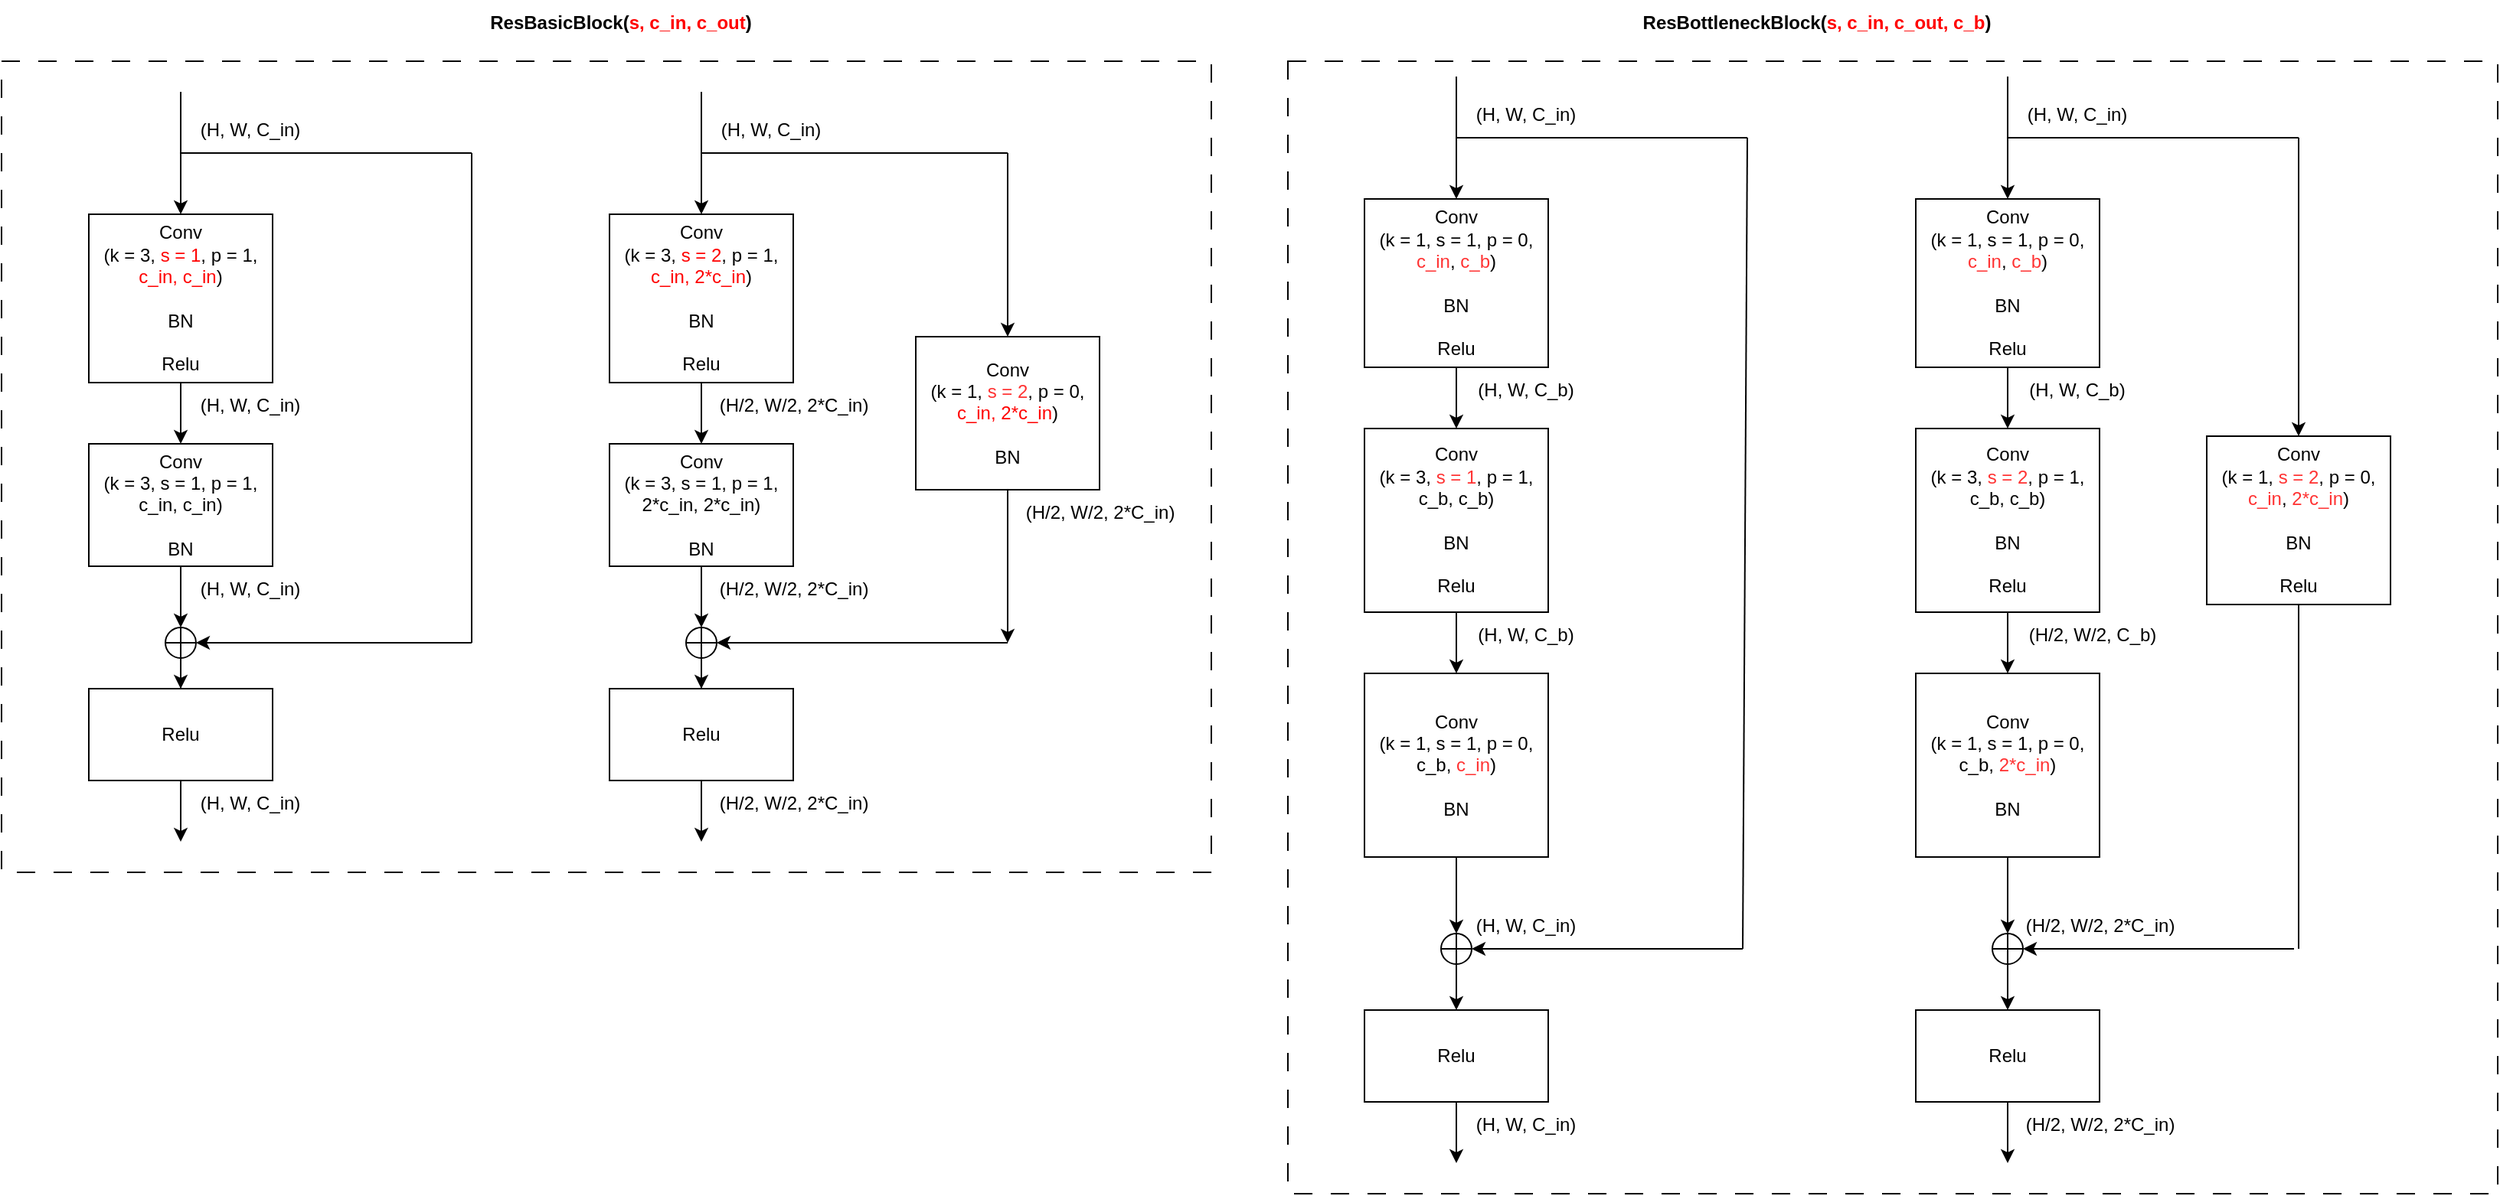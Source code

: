 <mxfile version="21.3.2" type="google">
  <diagram name="第 1 页" id="U5FjOyqFveNuQuQbqW4P">
    <mxGraphModel grid="1" page="1" gridSize="10" guides="1" tooltips="1" connect="1" arrows="1" fold="1" pageScale="1" pageWidth="827" pageHeight="1169" math="0" shadow="0">
      <root>
        <mxCell id="0" />
        <mxCell id="1" parent="0" />
        <mxCell id="HNObtv0fqtg-OGDTYvMx-71" value="" style="rounded=0;whiteSpace=wrap;html=1;fillColor=none;dashed=1;dashPattern=12 12;" vertex="1" parent="1">
          <mxGeometry x="10" y="70" width="790" height="530" as="geometry" />
        </mxCell>
        <mxCell id="Lip0RFg4Z80QYY3nlwnB-22" value="" style="edgeStyle=orthogonalEdgeStyle;rounded=0;orthogonalLoop=1;jettySize=auto;html=1;" edge="1" parent="1" source="Lip0RFg4Z80QYY3nlwnB-1" target="Lip0RFg4Z80QYY3nlwnB-3">
          <mxGeometry relative="1" as="geometry" />
        </mxCell>
        <mxCell id="Lip0RFg4Z80QYY3nlwnB-1" value="Conv&lt;br&gt;(k = 3, &lt;font color=&quot;#ff0000&quot;&gt;s = 1&lt;/font&gt;, p = 1, &lt;font color=&quot;#ff0000&quot;&gt;c_in, c_in&lt;/font&gt;)&lt;br&gt;&lt;br&gt;BN&lt;br&gt;&lt;br&gt;Relu" style="rounded=0;whiteSpace=wrap;html=1;" vertex="1" parent="1">
          <mxGeometry x="67" y="170" width="120" height="110" as="geometry" />
        </mxCell>
        <mxCell id="Lip0RFg4Z80QYY3nlwnB-7" value="" style="edgeStyle=orthogonalEdgeStyle;rounded=0;orthogonalLoop=1;jettySize=auto;html=1;entryX=0.5;entryY=0;entryDx=0;entryDy=0;" edge="1" parent="1" source="Lip0RFg4Z80QYY3nlwnB-3" target="Lip0RFg4Z80QYY3nlwnB-8">
          <mxGeometry relative="1" as="geometry" />
        </mxCell>
        <mxCell id="Lip0RFg4Z80QYY3nlwnB-3" value="Conv&lt;br&gt;(k = 3, s = 1, p = 1,&lt;br&gt;c_in, c_in)&lt;br&gt;&lt;br&gt;BN" style="rounded=0;whiteSpace=wrap;html=1;" vertex="1" parent="1">
          <mxGeometry x="67" y="320" width="120" height="80" as="geometry" />
        </mxCell>
        <mxCell id="Lip0RFg4Z80QYY3nlwnB-4" value="Relu" style="rounded=0;whiteSpace=wrap;html=1;" vertex="1" parent="1">
          <mxGeometry x="67" y="480" width="120" height="60" as="geometry" />
        </mxCell>
        <mxCell id="Lip0RFg4Z80QYY3nlwnB-6" value="" style="endArrow=classic;html=1;rounded=0;entryX=0.5;entryY=0;entryDx=0;entryDy=0;" edge="1" parent="1" target="Lip0RFg4Z80QYY3nlwnB-1">
          <mxGeometry width="50" height="50" relative="1" as="geometry">
            <mxPoint x="127" y="90" as="sourcePoint" />
            <mxPoint x="307" y="210" as="targetPoint" />
          </mxGeometry>
        </mxCell>
        <mxCell id="Lip0RFg4Z80QYY3nlwnB-9" value="" style="edgeStyle=orthogonalEdgeStyle;rounded=0;orthogonalLoop=1;jettySize=auto;html=1;" edge="1" parent="1" source="Lip0RFg4Z80QYY3nlwnB-8" target="Lip0RFg4Z80QYY3nlwnB-4">
          <mxGeometry relative="1" as="geometry" />
        </mxCell>
        <mxCell id="Lip0RFg4Z80QYY3nlwnB-8" value="" style="shape=orEllipse;perimeter=ellipsePerimeter;whiteSpace=wrap;html=1;backgroundOutline=1;" vertex="1" parent="1">
          <mxGeometry x="117" y="440" width="20" height="20" as="geometry" />
        </mxCell>
        <mxCell id="Lip0RFg4Z80QYY3nlwnB-11" value="" style="endArrow=none;html=1;rounded=0;" edge="1" parent="1">
          <mxGeometry width="50" height="50" relative="1" as="geometry">
            <mxPoint x="127" y="130" as="sourcePoint" />
            <mxPoint x="317" y="130" as="targetPoint" />
          </mxGeometry>
        </mxCell>
        <mxCell id="Lip0RFg4Z80QYY3nlwnB-14" value="" style="endArrow=none;html=1;rounded=0;" edge="1" parent="1">
          <mxGeometry width="50" height="50" relative="1" as="geometry">
            <mxPoint x="317" y="130" as="sourcePoint" />
            <mxPoint x="317" y="450" as="targetPoint" />
          </mxGeometry>
        </mxCell>
        <mxCell id="Lip0RFg4Z80QYY3nlwnB-15" value="" style="endArrow=classic;html=1;rounded=0;entryX=1;entryY=0.5;entryDx=0;entryDy=0;" edge="1" parent="1" target="Lip0RFg4Z80QYY3nlwnB-8">
          <mxGeometry width="50" height="50" relative="1" as="geometry">
            <mxPoint x="317" y="450" as="sourcePoint" />
            <mxPoint x="307" y="290" as="targetPoint" />
          </mxGeometry>
        </mxCell>
        <mxCell id="Lip0RFg4Z80QYY3nlwnB-16" value="" style="endArrow=classic;html=1;rounded=0;exitX=0.5;exitY=1;exitDx=0;exitDy=0;" edge="1" parent="1" source="Lip0RFg4Z80QYY3nlwnB-4">
          <mxGeometry width="50" height="50" relative="1" as="geometry">
            <mxPoint x="257" y="570" as="sourcePoint" />
            <mxPoint x="127" y="580" as="targetPoint" />
          </mxGeometry>
        </mxCell>
        <mxCell id="Lip0RFg4Z80QYY3nlwnB-18" value="(H, W, C_in)" style="text;html=1;align=center;verticalAlign=middle;resizable=0;points=[];autosize=1;strokeColor=none;fillColor=none;" vertex="1" parent="1">
          <mxGeometry x="127" y="100" width="90" height="30" as="geometry" />
        </mxCell>
        <mxCell id="Lip0RFg4Z80QYY3nlwnB-19" value="(H, W, C_in)" style="text;html=1;align=center;verticalAlign=middle;resizable=0;points=[];autosize=1;strokeColor=none;fillColor=none;" vertex="1" parent="1">
          <mxGeometry x="127" y="400" width="90" height="30" as="geometry" />
        </mxCell>
        <mxCell id="Lip0RFg4Z80QYY3nlwnB-20" value="(H, W, C_in)" style="text;html=1;align=center;verticalAlign=middle;resizable=0;points=[];autosize=1;strokeColor=none;fillColor=none;" vertex="1" parent="1">
          <mxGeometry x="127" y="540" width="90" height="30" as="geometry" />
        </mxCell>
        <mxCell id="Lip0RFg4Z80QYY3nlwnB-23" value="(H, W, C_in)" style="text;html=1;align=center;verticalAlign=middle;resizable=0;points=[];autosize=1;strokeColor=none;fillColor=none;" vertex="1" parent="1">
          <mxGeometry x="127" y="280" width="90" height="30" as="geometry" />
        </mxCell>
        <mxCell id="Lip0RFg4Z80QYY3nlwnB-24" value="" style="edgeStyle=orthogonalEdgeStyle;rounded=0;orthogonalLoop=1;jettySize=auto;html=1;" edge="1" parent="1" source="Lip0RFg4Z80QYY3nlwnB-25" target="Lip0RFg4Z80QYY3nlwnB-27">
          <mxGeometry relative="1" as="geometry" />
        </mxCell>
        <mxCell id="Lip0RFg4Z80QYY3nlwnB-25" value="Conv&lt;br&gt;(k = 3, &lt;font color=&quot;#ff0000&quot;&gt;s = 2&lt;/font&gt;, p = 1, &lt;font color=&quot;#ff0000&quot;&gt;c_in, 2*c_in&lt;/font&gt;)&lt;br&gt;&lt;br&gt;BN&lt;br&gt;&lt;br&gt;Relu" style="rounded=0;whiteSpace=wrap;html=1;" vertex="1" parent="1">
          <mxGeometry x="407" y="170" width="120" height="110" as="geometry" />
        </mxCell>
        <mxCell id="Lip0RFg4Z80QYY3nlwnB-26" value="" style="edgeStyle=orthogonalEdgeStyle;rounded=0;orthogonalLoop=1;jettySize=auto;html=1;entryX=0.5;entryY=0;entryDx=0;entryDy=0;" edge="1" parent="1" source="Lip0RFg4Z80QYY3nlwnB-27" target="Lip0RFg4Z80QYY3nlwnB-31">
          <mxGeometry relative="1" as="geometry" />
        </mxCell>
        <mxCell id="Lip0RFg4Z80QYY3nlwnB-27" value="Conv&lt;br&gt;(k = 3, s = 1, p = 1,&lt;br&gt;2*c_in, 2*c_in)&lt;br&gt;&lt;br&gt;BN" style="rounded=0;whiteSpace=wrap;html=1;" vertex="1" parent="1">
          <mxGeometry x="407" y="320" width="120" height="80" as="geometry" />
        </mxCell>
        <mxCell id="Lip0RFg4Z80QYY3nlwnB-28" value="Relu" style="rounded=0;whiteSpace=wrap;html=1;" vertex="1" parent="1">
          <mxGeometry x="407" y="480" width="120" height="60" as="geometry" />
        </mxCell>
        <mxCell id="Lip0RFg4Z80QYY3nlwnB-29" value="" style="endArrow=classic;html=1;rounded=0;entryX=0.5;entryY=0;entryDx=0;entryDy=0;" edge="1" parent="1" target="Lip0RFg4Z80QYY3nlwnB-25">
          <mxGeometry width="50" height="50" relative="1" as="geometry">
            <mxPoint x="467" y="90" as="sourcePoint" />
            <mxPoint x="647" y="210" as="targetPoint" />
          </mxGeometry>
        </mxCell>
        <mxCell id="Lip0RFg4Z80QYY3nlwnB-30" value="" style="edgeStyle=orthogonalEdgeStyle;rounded=0;orthogonalLoop=1;jettySize=auto;html=1;" edge="1" parent="1" source="Lip0RFg4Z80QYY3nlwnB-31" target="Lip0RFg4Z80QYY3nlwnB-28">
          <mxGeometry relative="1" as="geometry" />
        </mxCell>
        <mxCell id="Lip0RFg4Z80QYY3nlwnB-31" value="" style="shape=orEllipse;perimeter=ellipsePerimeter;whiteSpace=wrap;html=1;backgroundOutline=1;" vertex="1" parent="1">
          <mxGeometry x="457" y="440" width="20" height="20" as="geometry" />
        </mxCell>
        <mxCell id="Lip0RFg4Z80QYY3nlwnB-32" value="" style="endArrow=none;html=1;rounded=0;" edge="1" parent="1">
          <mxGeometry width="50" height="50" relative="1" as="geometry">
            <mxPoint x="467" y="130" as="sourcePoint" />
            <mxPoint x="667" y="130" as="targetPoint" />
          </mxGeometry>
        </mxCell>
        <mxCell id="Lip0RFg4Z80QYY3nlwnB-34" value="" style="endArrow=classic;html=1;rounded=0;entryX=1;entryY=0.5;entryDx=0;entryDy=0;" edge="1" parent="1" target="Lip0RFg4Z80QYY3nlwnB-31">
          <mxGeometry width="50" height="50" relative="1" as="geometry">
            <mxPoint x="667" y="450" as="sourcePoint" />
            <mxPoint x="647" y="290" as="targetPoint" />
          </mxGeometry>
        </mxCell>
        <mxCell id="Lip0RFg4Z80QYY3nlwnB-35" value="" style="endArrow=classic;html=1;rounded=0;exitX=0.5;exitY=1;exitDx=0;exitDy=0;" edge="1" parent="1" source="Lip0RFg4Z80QYY3nlwnB-28">
          <mxGeometry width="50" height="50" relative="1" as="geometry">
            <mxPoint x="597" y="570" as="sourcePoint" />
            <mxPoint x="467" y="580" as="targetPoint" />
          </mxGeometry>
        </mxCell>
        <mxCell id="Lip0RFg4Z80QYY3nlwnB-36" value="(H, W, C_in)" style="text;html=1;align=center;verticalAlign=middle;resizable=0;points=[];autosize=1;strokeColor=none;fillColor=none;" vertex="1" parent="1">
          <mxGeometry x="467" y="100" width="90" height="30" as="geometry" />
        </mxCell>
        <mxCell id="Lip0RFg4Z80QYY3nlwnB-37" value="(H/2, W/2, 2*C_in)" style="text;html=1;align=center;verticalAlign=middle;resizable=0;points=[];autosize=1;strokeColor=none;fillColor=none;" vertex="1" parent="1">
          <mxGeometry x="467" y="400" width="120" height="30" as="geometry" />
        </mxCell>
        <mxCell id="Lip0RFg4Z80QYY3nlwnB-39" value="(H/2, W/2, 2*C_in)" style="text;html=1;align=center;verticalAlign=middle;resizable=0;points=[];autosize=1;strokeColor=none;fillColor=none;" vertex="1" parent="1">
          <mxGeometry x="467" y="280" width="120" height="30" as="geometry" />
        </mxCell>
        <mxCell id="Lip0RFg4Z80QYY3nlwnB-40" value="Conv&lt;br&gt;(k = 1, &lt;font color=&quot;#ff3333&quot;&gt;s = 2&lt;/font&gt;, p = 0, &lt;font color=&quot;#ff0000&quot;&gt;c_in, 2*c_in&lt;/font&gt;)&lt;br&gt;&lt;br&gt;BN" style="rounded=0;whiteSpace=wrap;html=1;" vertex="1" parent="1">
          <mxGeometry x="607" y="250" width="120" height="100" as="geometry" />
        </mxCell>
        <mxCell id="Lip0RFg4Z80QYY3nlwnB-42" value="" style="endArrow=classic;html=1;rounded=0;entryX=0.5;entryY=0;entryDx=0;entryDy=0;" edge="1" parent="1" target="Lip0RFg4Z80QYY3nlwnB-40">
          <mxGeometry width="50" height="50" relative="1" as="geometry">
            <mxPoint x="667" y="130" as="sourcePoint" />
            <mxPoint x="757" y="270" as="targetPoint" />
          </mxGeometry>
        </mxCell>
        <mxCell id="Lip0RFg4Z80QYY3nlwnB-43" value="" style="endArrow=classic;html=1;rounded=0;exitX=0.5;exitY=1;exitDx=0;exitDy=0;" edge="1" parent="1" source="Lip0RFg4Z80QYY3nlwnB-40">
          <mxGeometry width="50" height="50" relative="1" as="geometry">
            <mxPoint x="707" y="320" as="sourcePoint" />
            <mxPoint x="667" y="450" as="targetPoint" />
          </mxGeometry>
        </mxCell>
        <mxCell id="Lip0RFg4Z80QYY3nlwnB-44" value="(H/2, W/2, 2*C_in)" style="text;html=1;align=center;verticalAlign=middle;resizable=0;points=[];autosize=1;strokeColor=none;fillColor=none;" vertex="1" parent="1">
          <mxGeometry x="667" y="350" width="120" height="30" as="geometry" />
        </mxCell>
        <mxCell id="Lip0RFg4Z80QYY3nlwnB-45" value="(H/2, W/2, 2*C_in)" style="text;html=1;align=center;verticalAlign=middle;resizable=0;points=[];autosize=1;strokeColor=none;fillColor=none;" vertex="1" parent="1">
          <mxGeometry x="467" y="540" width="120" height="30" as="geometry" />
        </mxCell>
        <mxCell id="HNObtv0fqtg-OGDTYvMx-72" value="&lt;b&gt;ResBasicBlock(&lt;font color=&quot;#ff0000&quot;&gt;s, c_in, c_out&lt;/font&gt;)&lt;/b&gt;" style="text;html=1;align=center;verticalAlign=middle;resizable=0;points=[];autosize=1;strokeColor=none;fillColor=none;" vertex="1" parent="1">
          <mxGeometry x="319" y="30" width="190" height="30" as="geometry" />
        </mxCell>
        <mxCell id="HNObtv0fqtg-OGDTYvMx-74" value="" style="edgeStyle=orthogonalEdgeStyle;rounded=0;orthogonalLoop=1;jettySize=auto;html=1;" edge="1" parent="1" source="HNObtv0fqtg-OGDTYvMx-75" target="HNObtv0fqtg-OGDTYvMx-77">
          <mxGeometry relative="1" as="geometry" />
        </mxCell>
        <mxCell id="HNObtv0fqtg-OGDTYvMx-75" value="Conv&lt;br&gt;(k = 1, s = 1, p = 0, &lt;font color=&quot;#ff3333&quot;&gt;c_in&lt;/font&gt;, &lt;font color=&quot;#ff3333&quot;&gt;c_b&lt;/font&gt;)&lt;br&gt;&lt;br&gt;BN&lt;br&gt;&lt;br&gt;Relu" style="rounded=0;whiteSpace=wrap;html=1;" vertex="1" parent="1">
          <mxGeometry x="900" y="160" width="120" height="110" as="geometry" />
        </mxCell>
        <mxCell id="HNObtv0fqtg-OGDTYvMx-76" value="" style="edgeStyle=orthogonalEdgeStyle;rounded=0;orthogonalLoop=1;jettySize=auto;html=1;entryX=0.5;entryY=0;entryDx=0;entryDy=0;" edge="1" parent="1" source="HNObtv0fqtg-OGDTYvMx-77" target="HNObtv0fqtg-OGDTYvMx-110">
          <mxGeometry relative="1" as="geometry" />
        </mxCell>
        <mxCell id="HNObtv0fqtg-OGDTYvMx-77" value="Conv&lt;br&gt;(k = 3, &lt;font color=&quot;#ff3333&quot;&gt;s = 1&lt;/font&gt;, p = 1,&lt;br&gt;c_b, c_b)&lt;br&gt;&lt;br&gt;BN&lt;br&gt;&lt;br&gt;Relu" style="rounded=0;whiteSpace=wrap;html=1;" vertex="1" parent="1">
          <mxGeometry x="900" y="310" width="120" height="120" as="geometry" />
        </mxCell>
        <mxCell id="HNObtv0fqtg-OGDTYvMx-78" value="Relu" style="rounded=0;whiteSpace=wrap;html=1;" vertex="1" parent="1">
          <mxGeometry x="900" y="690" width="120" height="60" as="geometry" />
        </mxCell>
        <mxCell id="HNObtv0fqtg-OGDTYvMx-79" value="" style="endArrow=classic;html=1;rounded=0;entryX=0.5;entryY=0;entryDx=0;entryDy=0;" edge="1" parent="1" target="HNObtv0fqtg-OGDTYvMx-75">
          <mxGeometry width="50" height="50" relative="1" as="geometry">
            <mxPoint x="960" y="80" as="sourcePoint" />
            <mxPoint x="1140" y="200" as="targetPoint" />
          </mxGeometry>
        </mxCell>
        <mxCell id="HNObtv0fqtg-OGDTYvMx-80" value="" style="edgeStyle=orthogonalEdgeStyle;rounded=0;orthogonalLoop=1;jettySize=auto;html=1;" edge="1" parent="1" source="HNObtv0fqtg-OGDTYvMx-81" target="HNObtv0fqtg-OGDTYvMx-78">
          <mxGeometry relative="1" as="geometry" />
        </mxCell>
        <mxCell id="HNObtv0fqtg-OGDTYvMx-81" value="" style="shape=orEllipse;perimeter=ellipsePerimeter;whiteSpace=wrap;html=1;backgroundOutline=1;" vertex="1" parent="1">
          <mxGeometry x="950" y="640" width="20" height="20" as="geometry" />
        </mxCell>
        <mxCell id="HNObtv0fqtg-OGDTYvMx-82" value="" style="endArrow=none;html=1;rounded=0;" edge="1" parent="1">
          <mxGeometry width="50" height="50" relative="1" as="geometry">
            <mxPoint x="960" y="120" as="sourcePoint" />
            <mxPoint x="1150" y="120" as="targetPoint" />
          </mxGeometry>
        </mxCell>
        <mxCell id="HNObtv0fqtg-OGDTYvMx-83" value="" style="endArrow=none;html=1;rounded=0;" edge="1" parent="1">
          <mxGeometry width="50" height="50" relative="1" as="geometry">
            <mxPoint x="1150" y="120" as="sourcePoint" />
            <mxPoint x="1147" y="650" as="targetPoint" />
          </mxGeometry>
        </mxCell>
        <mxCell id="HNObtv0fqtg-OGDTYvMx-84" value="" style="endArrow=classic;html=1;rounded=0;entryX=1;entryY=0.5;entryDx=0;entryDy=0;" edge="1" parent="1" target="HNObtv0fqtg-OGDTYvMx-81">
          <mxGeometry width="50" height="50" relative="1" as="geometry">
            <mxPoint x="1147" y="650" as="sourcePoint" />
            <mxPoint x="1140" y="365" as="targetPoint" />
          </mxGeometry>
        </mxCell>
        <mxCell id="HNObtv0fqtg-OGDTYvMx-85" value="" style="endArrow=classic;html=1;rounded=0;exitX=0.5;exitY=1;exitDx=0;exitDy=0;" edge="1" parent="1" source="HNObtv0fqtg-OGDTYvMx-78">
          <mxGeometry width="50" height="50" relative="1" as="geometry">
            <mxPoint x="1090" y="780" as="sourcePoint" />
            <mxPoint x="960" y="790" as="targetPoint" />
          </mxGeometry>
        </mxCell>
        <mxCell id="HNObtv0fqtg-OGDTYvMx-86" value="(H, W, C_in)" style="text;html=1;align=center;verticalAlign=middle;resizable=0;points=[];autosize=1;strokeColor=none;fillColor=none;" vertex="1" parent="1">
          <mxGeometry x="960" y="90" width="90" height="30" as="geometry" />
        </mxCell>
        <mxCell id="HNObtv0fqtg-OGDTYvMx-87" value="(H, W, C_in)" style="text;html=1;align=center;verticalAlign=middle;resizable=0;points=[];autosize=1;strokeColor=none;fillColor=none;" vertex="1" parent="1">
          <mxGeometry x="960" y="620" width="90" height="30" as="geometry" />
        </mxCell>
        <mxCell id="HNObtv0fqtg-OGDTYvMx-88" value="(H, W, C_in)" style="text;html=1;align=center;verticalAlign=middle;resizable=0;points=[];autosize=1;strokeColor=none;fillColor=none;" vertex="1" parent="1">
          <mxGeometry x="960" y="750" width="90" height="30" as="geometry" />
        </mxCell>
        <mxCell id="HNObtv0fqtg-OGDTYvMx-89" value="(H, W, C_b)" style="text;html=1;align=center;verticalAlign=middle;resizable=0;points=[];autosize=1;strokeColor=none;fillColor=none;" vertex="1" parent="1">
          <mxGeometry x="960" y="270" width="90" height="30" as="geometry" />
        </mxCell>
        <mxCell id="HNObtv0fqtg-OGDTYvMx-109" value="&lt;b&gt;ResBottleneckBlock(&lt;font color=&quot;#ff0000&quot;&gt;s, c_in, c_out, c_b&lt;/font&gt;)&lt;/b&gt;" style="text;html=1;align=center;verticalAlign=middle;resizable=0;points=[];autosize=1;strokeColor=none;fillColor=none;" vertex="1" parent="1">
          <mxGeometry x="1070" y="30" width="250" height="30" as="geometry" />
        </mxCell>
        <mxCell id="HNObtv0fqtg-OGDTYvMx-111" value="" style="edgeStyle=orthogonalEdgeStyle;rounded=0;orthogonalLoop=1;jettySize=auto;html=1;entryX=0.5;entryY=0;entryDx=0;entryDy=0;" edge="1" parent="1" source="HNObtv0fqtg-OGDTYvMx-110" target="HNObtv0fqtg-OGDTYvMx-81">
          <mxGeometry relative="1" as="geometry" />
        </mxCell>
        <mxCell id="HNObtv0fqtg-OGDTYvMx-110" value="Conv&lt;br&gt;(k = 1, s = 1, p = 0,&lt;br&gt;c_b, &lt;font color=&quot;#ff3333&quot;&gt;c_in&lt;/font&gt;)&lt;br&gt;&lt;br&gt;BN" style="rounded=0;whiteSpace=wrap;html=1;" vertex="1" parent="1">
          <mxGeometry x="900" y="470" width="120" height="120" as="geometry" />
        </mxCell>
        <mxCell id="HNObtv0fqtg-OGDTYvMx-112" value="(H, W, C_b)" style="text;html=1;align=center;verticalAlign=middle;resizable=0;points=[];autosize=1;strokeColor=none;fillColor=none;" vertex="1" parent="1">
          <mxGeometry x="960" y="430" width="90" height="30" as="geometry" />
        </mxCell>
        <mxCell id="HNObtv0fqtg-OGDTYvMx-113" value="" style="edgeStyle=orthogonalEdgeStyle;rounded=0;orthogonalLoop=1;jettySize=auto;html=1;" edge="1" parent="1" source="HNObtv0fqtg-OGDTYvMx-114" target="HNObtv0fqtg-OGDTYvMx-116">
          <mxGeometry relative="1" as="geometry" />
        </mxCell>
        <mxCell id="HNObtv0fqtg-OGDTYvMx-114" value="Conv&lt;br&gt;(k = 1, s = 1, p = 0, &lt;font color=&quot;#ff3333&quot;&gt;c_in&lt;/font&gt;, &lt;font color=&quot;#ff3333&quot;&gt;c_b&lt;/font&gt;)&lt;br&gt;&lt;br&gt;BN&lt;br&gt;&lt;br&gt;Relu" style="rounded=0;whiteSpace=wrap;html=1;" vertex="1" parent="1">
          <mxGeometry x="1260" y="160" width="120" height="110" as="geometry" />
        </mxCell>
        <mxCell id="HNObtv0fqtg-OGDTYvMx-115" value="" style="edgeStyle=orthogonalEdgeStyle;rounded=0;orthogonalLoop=1;jettySize=auto;html=1;entryX=0.5;entryY=0;entryDx=0;entryDy=0;" edge="1" parent="1" source="HNObtv0fqtg-OGDTYvMx-116" target="HNObtv0fqtg-OGDTYvMx-130">
          <mxGeometry relative="1" as="geometry" />
        </mxCell>
        <mxCell id="HNObtv0fqtg-OGDTYvMx-116" value="Conv&lt;br&gt;(k = 3, &lt;font color=&quot;#ff3333&quot;&gt;s = 2&lt;/font&gt;, p = 1,&lt;br&gt;c_b, c_b)&lt;br&gt;&lt;br&gt;BN&lt;br&gt;&lt;br&gt;Relu" style="rounded=0;whiteSpace=wrap;html=1;" vertex="1" parent="1">
          <mxGeometry x="1260" y="310" width="120" height="120" as="geometry" />
        </mxCell>
        <mxCell id="HNObtv0fqtg-OGDTYvMx-117" value="Relu" style="rounded=0;whiteSpace=wrap;html=1;" vertex="1" parent="1">
          <mxGeometry x="1260" y="690" width="120" height="60" as="geometry" />
        </mxCell>
        <mxCell id="HNObtv0fqtg-OGDTYvMx-118" value="" style="endArrow=classic;html=1;rounded=0;entryX=0.5;entryY=0;entryDx=0;entryDy=0;" edge="1" parent="1" target="HNObtv0fqtg-OGDTYvMx-114">
          <mxGeometry width="50" height="50" relative="1" as="geometry">
            <mxPoint x="1320" y="80" as="sourcePoint" />
            <mxPoint x="1500" y="200" as="targetPoint" />
          </mxGeometry>
        </mxCell>
        <mxCell id="HNObtv0fqtg-OGDTYvMx-119" value="" style="edgeStyle=orthogonalEdgeStyle;rounded=0;orthogonalLoop=1;jettySize=auto;html=1;" edge="1" parent="1" source="HNObtv0fqtg-OGDTYvMx-120" target="HNObtv0fqtg-OGDTYvMx-117">
          <mxGeometry relative="1" as="geometry" />
        </mxCell>
        <mxCell id="HNObtv0fqtg-OGDTYvMx-120" value="" style="shape=orEllipse;perimeter=ellipsePerimeter;whiteSpace=wrap;html=1;backgroundOutline=1;" vertex="1" parent="1">
          <mxGeometry x="1310" y="640" width="20" height="20" as="geometry" />
        </mxCell>
        <mxCell id="HNObtv0fqtg-OGDTYvMx-121" value="" style="endArrow=none;html=1;rounded=0;" edge="1" parent="1">
          <mxGeometry width="50" height="50" relative="1" as="geometry">
            <mxPoint x="1320" y="120" as="sourcePoint" />
            <mxPoint x="1510" y="120" as="targetPoint" />
          </mxGeometry>
        </mxCell>
        <mxCell id="HNObtv0fqtg-OGDTYvMx-123" value="" style="endArrow=classic;html=1;rounded=0;entryX=1;entryY=0.5;entryDx=0;entryDy=0;" edge="1" parent="1" target="HNObtv0fqtg-OGDTYvMx-120">
          <mxGeometry width="50" height="50" relative="1" as="geometry">
            <mxPoint x="1507" y="650" as="sourcePoint" />
            <mxPoint x="1500" y="365" as="targetPoint" />
          </mxGeometry>
        </mxCell>
        <mxCell id="HNObtv0fqtg-OGDTYvMx-124" value="" style="endArrow=classic;html=1;rounded=0;exitX=0.5;exitY=1;exitDx=0;exitDy=0;" edge="1" parent="1" source="HNObtv0fqtg-OGDTYvMx-117">
          <mxGeometry width="50" height="50" relative="1" as="geometry">
            <mxPoint x="1450" y="780" as="sourcePoint" />
            <mxPoint x="1320" y="790" as="targetPoint" />
          </mxGeometry>
        </mxCell>
        <mxCell id="HNObtv0fqtg-OGDTYvMx-125" value="(H, W, C_in)" style="text;html=1;align=center;verticalAlign=middle;resizable=0;points=[];autosize=1;strokeColor=none;fillColor=none;" vertex="1" parent="1">
          <mxGeometry x="1320" y="90" width="90" height="30" as="geometry" />
        </mxCell>
        <mxCell id="HNObtv0fqtg-OGDTYvMx-126" value="(H/2, W/2, 2*C_in)" style="text;html=1;align=center;verticalAlign=middle;resizable=0;points=[];autosize=1;strokeColor=none;fillColor=none;" vertex="1" parent="1">
          <mxGeometry x="1320" y="620" width="120" height="30" as="geometry" />
        </mxCell>
        <mxCell id="HNObtv0fqtg-OGDTYvMx-127" value="(H/2, W/2, 2*C_in)" style="text;html=1;align=center;verticalAlign=middle;resizable=0;points=[];autosize=1;strokeColor=none;fillColor=none;" vertex="1" parent="1">
          <mxGeometry x="1320" y="750" width="120" height="30" as="geometry" />
        </mxCell>
        <mxCell id="HNObtv0fqtg-OGDTYvMx-128" value="(H, W, C_b)" style="text;html=1;align=center;verticalAlign=middle;resizable=0;points=[];autosize=1;strokeColor=none;fillColor=none;" vertex="1" parent="1">
          <mxGeometry x="1320" y="270" width="90" height="30" as="geometry" />
        </mxCell>
        <mxCell id="HNObtv0fqtg-OGDTYvMx-129" value="" style="edgeStyle=orthogonalEdgeStyle;rounded=0;orthogonalLoop=1;jettySize=auto;html=1;entryX=0.5;entryY=0;entryDx=0;entryDy=0;" edge="1" parent="1" source="HNObtv0fqtg-OGDTYvMx-130" target="HNObtv0fqtg-OGDTYvMx-120">
          <mxGeometry relative="1" as="geometry" />
        </mxCell>
        <mxCell id="HNObtv0fqtg-OGDTYvMx-130" value="Conv&lt;br&gt;(k = 1, s = 1, p = 0,&lt;br&gt;c_b, &lt;font color=&quot;#ff3333&quot;&gt;2*c_in&lt;/font&gt;)&lt;br&gt;&lt;br&gt;BN" style="rounded=0;whiteSpace=wrap;html=1;" vertex="1" parent="1">
          <mxGeometry x="1260" y="470" width="120" height="120" as="geometry" />
        </mxCell>
        <mxCell id="HNObtv0fqtg-OGDTYvMx-131" value="(H/2, W/2, C_b)" style="text;html=1;align=center;verticalAlign=middle;resizable=0;points=[];autosize=1;strokeColor=none;fillColor=none;" vertex="1" parent="1">
          <mxGeometry x="1320" y="430" width="110" height="30" as="geometry" />
        </mxCell>
        <mxCell id="HNObtv0fqtg-OGDTYvMx-132" value="Conv&lt;br&gt;(k = 1, &lt;font color=&quot;#ff3333&quot;&gt;s = 2&lt;/font&gt;, p = 0, &lt;font color=&quot;#ff3333&quot;&gt;c_in&lt;/font&gt;, &lt;font color=&quot;#ff3333&quot;&gt;2*c_in&lt;/font&gt;)&lt;br&gt;&lt;br&gt;BN&lt;br&gt;&lt;br&gt;Relu" style="rounded=0;whiteSpace=wrap;html=1;" vertex="1" parent="1">
          <mxGeometry x="1450" y="315" width="120" height="110" as="geometry" />
        </mxCell>
        <mxCell id="HNObtv0fqtg-OGDTYvMx-133" value="" style="endArrow=classic;html=1;rounded=0;entryX=0.5;entryY=0;entryDx=0;entryDy=0;" edge="1" parent="1" target="HNObtv0fqtg-OGDTYvMx-132">
          <mxGeometry width="50" height="50" relative="1" as="geometry">
            <mxPoint x="1510" y="120" as="sourcePoint" />
            <mxPoint x="1420" y="240" as="targetPoint" />
          </mxGeometry>
        </mxCell>
        <mxCell id="HNObtv0fqtg-OGDTYvMx-135" value="" style="endArrow=none;html=1;rounded=0;entryX=0.5;entryY=1;entryDx=0;entryDy=0;" edge="1" parent="1" target="HNObtv0fqtg-OGDTYvMx-132">
          <mxGeometry width="50" height="50" relative="1" as="geometry">
            <mxPoint x="1510" y="650" as="sourcePoint" />
            <mxPoint x="1420" y="450" as="targetPoint" />
          </mxGeometry>
        </mxCell>
        <mxCell id="HNObtv0fqtg-OGDTYvMx-136" value="" style="rounded=0;whiteSpace=wrap;html=1;fillColor=none;dashed=1;dashPattern=12 12;" vertex="1" parent="1">
          <mxGeometry x="850" y="70" width="790" height="740" as="geometry" />
        </mxCell>
      </root>
    </mxGraphModel>
  </diagram>
</mxfile>

